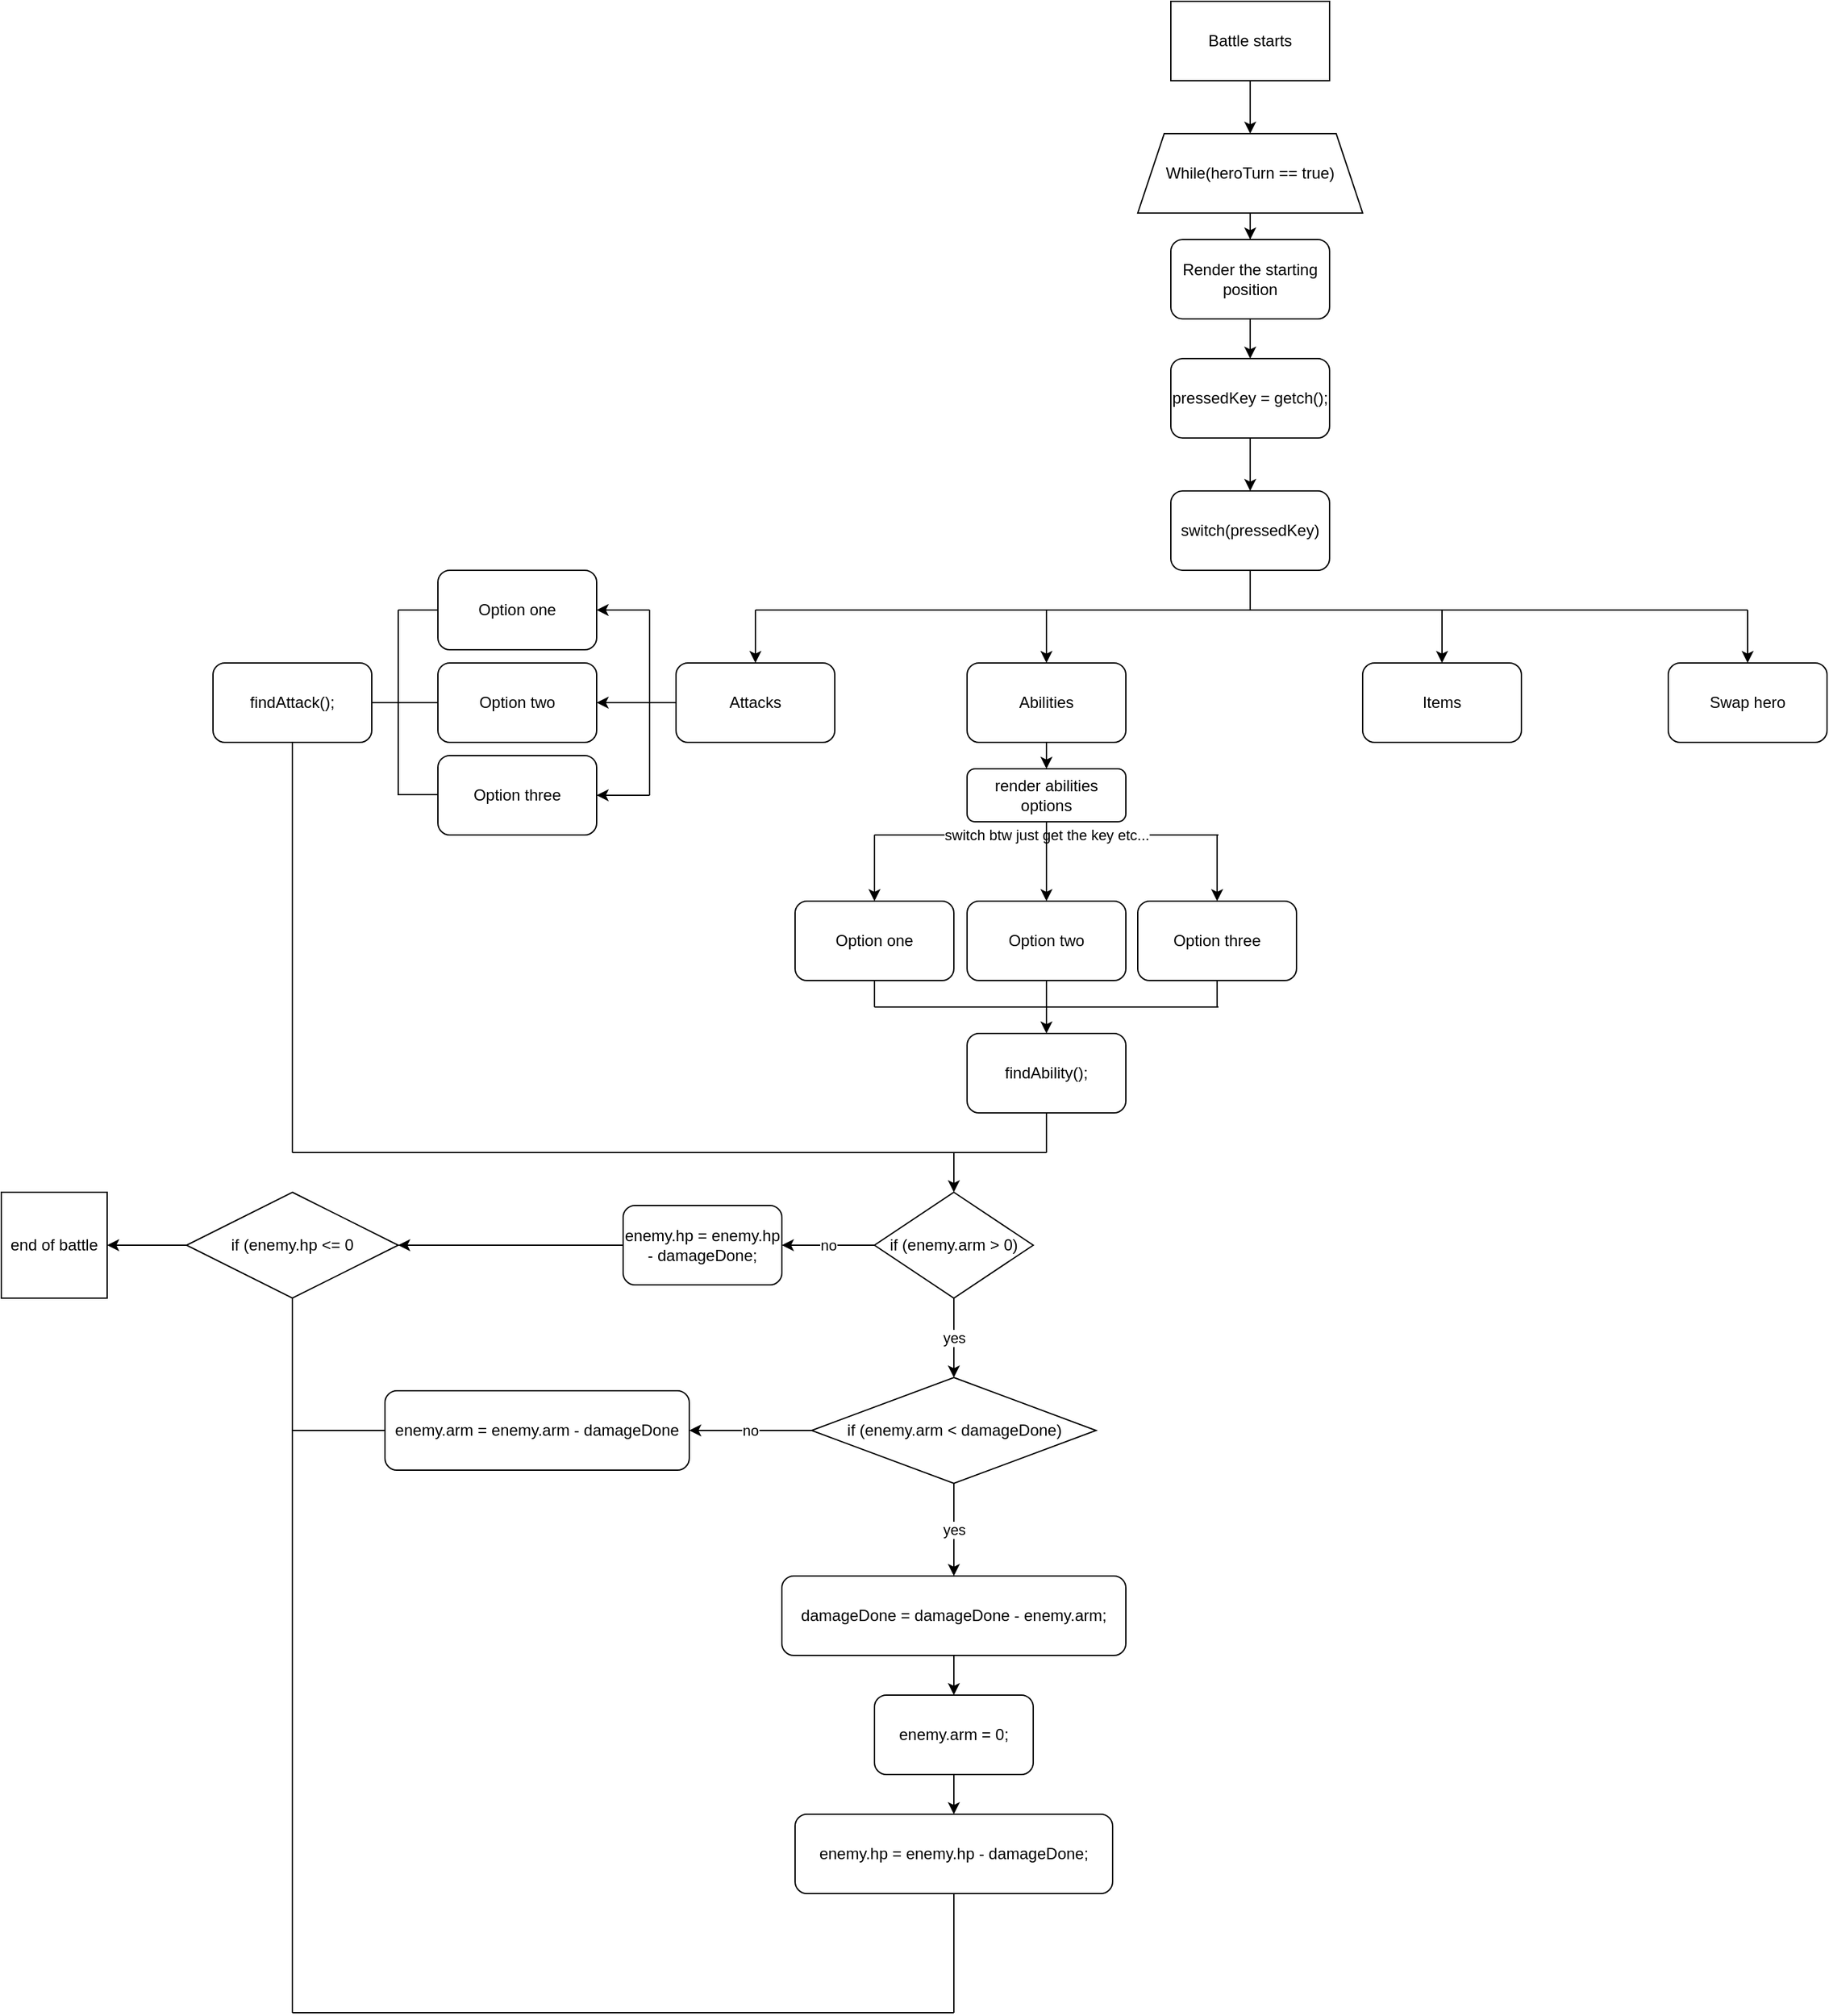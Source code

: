 <mxfile version="21.3.7" type="github">
  <diagram name="Stránka-1" id="LjdzmIXZPdjBEPaZL0FA">
    <mxGraphModel dx="2220" dy="766" grid="1" gridSize="10" guides="1" tooltips="1" connect="1" arrows="1" fold="1" page="1" pageScale="1" pageWidth="827" pageHeight="1169" math="0" shadow="0">
      <root>
        <mxCell id="0" />
        <mxCell id="1" parent="0" />
        <mxCell id="qTOq2X53uiqUG8-CeUMc-4" value="" style="edgeStyle=orthogonalEdgeStyle;rounded=0;orthogonalLoop=1;jettySize=auto;html=1;" edge="1" parent="1" source="qTOq2X53uiqUG8-CeUMc-1" target="qTOq2X53uiqUG8-CeUMc-3">
          <mxGeometry relative="1" as="geometry" />
        </mxCell>
        <mxCell id="qTOq2X53uiqUG8-CeUMc-1" value="Battle starts" style="rounded=0;whiteSpace=wrap;html=1;" vertex="1" parent="1">
          <mxGeometry x="354" y="20" width="120" height="60" as="geometry" />
        </mxCell>
        <mxCell id="qTOq2X53uiqUG8-CeUMc-6" value="" style="edgeStyle=orthogonalEdgeStyle;rounded=0;orthogonalLoop=1;jettySize=auto;html=1;" edge="1" parent="1" source="qTOq2X53uiqUG8-CeUMc-3" target="qTOq2X53uiqUG8-CeUMc-5">
          <mxGeometry relative="1" as="geometry" />
        </mxCell>
        <mxCell id="qTOq2X53uiqUG8-CeUMc-3" value="While(heroTurn == true)" style="shape=trapezoid;perimeter=trapezoidPerimeter;whiteSpace=wrap;html=1;fixedSize=1;" vertex="1" parent="1">
          <mxGeometry x="329" y="120" width="170" height="60" as="geometry" />
        </mxCell>
        <mxCell id="qTOq2X53uiqUG8-CeUMc-8" value="" style="edgeStyle=orthogonalEdgeStyle;rounded=0;orthogonalLoop=1;jettySize=auto;html=1;" edge="1" parent="1" source="qTOq2X53uiqUG8-CeUMc-5" target="qTOq2X53uiqUG8-CeUMc-7">
          <mxGeometry relative="1" as="geometry" />
        </mxCell>
        <mxCell id="qTOq2X53uiqUG8-CeUMc-5" value="Render the starting position" style="rounded=1;whiteSpace=wrap;html=1;" vertex="1" parent="1">
          <mxGeometry x="354" y="200" width="120" height="60" as="geometry" />
        </mxCell>
        <mxCell id="qTOq2X53uiqUG8-CeUMc-10" value="" style="edgeStyle=orthogonalEdgeStyle;rounded=0;orthogonalLoop=1;jettySize=auto;html=1;" edge="1" parent="1" source="qTOq2X53uiqUG8-CeUMc-7" target="qTOq2X53uiqUG8-CeUMc-9">
          <mxGeometry relative="1" as="geometry" />
        </mxCell>
        <mxCell id="qTOq2X53uiqUG8-CeUMc-7" value="pressedKey = getch();" style="rounded=1;whiteSpace=wrap;html=1;" vertex="1" parent="1">
          <mxGeometry x="354" y="290" width="120" height="60" as="geometry" />
        </mxCell>
        <mxCell id="qTOq2X53uiqUG8-CeUMc-9" value="switch(pressedKey)" style="rounded=1;whiteSpace=wrap;html=1;" vertex="1" parent="1">
          <mxGeometry x="354" y="390" width="120" height="60" as="geometry" />
        </mxCell>
        <mxCell id="qTOq2X53uiqUG8-CeUMc-11" value="Attacks" style="rounded=1;whiteSpace=wrap;html=1;" vertex="1" parent="1">
          <mxGeometry x="-20" y="520" width="120" height="60" as="geometry" />
        </mxCell>
        <mxCell id="qTOq2X53uiqUG8-CeUMc-12" value="Abilities" style="rounded=1;whiteSpace=wrap;html=1;" vertex="1" parent="1">
          <mxGeometry x="200" y="520" width="120" height="60" as="geometry" />
        </mxCell>
        <mxCell id="qTOq2X53uiqUG8-CeUMc-13" value="Items" style="rounded=1;whiteSpace=wrap;html=1;" vertex="1" parent="1">
          <mxGeometry x="499" y="520" width="120" height="60" as="geometry" />
        </mxCell>
        <mxCell id="qTOq2X53uiqUG8-CeUMc-14" value="Swap hero" style="rounded=1;whiteSpace=wrap;html=1;" vertex="1" parent="1">
          <mxGeometry x="730" y="520" width="120" height="60" as="geometry" />
        </mxCell>
        <mxCell id="qTOq2X53uiqUG8-CeUMc-15" value="" style="endArrow=none;html=1;rounded=0;" edge="1" parent="1">
          <mxGeometry width="50" height="50" relative="1" as="geometry">
            <mxPoint x="40" y="480" as="sourcePoint" />
            <mxPoint x="790" y="480" as="targetPoint" />
          </mxGeometry>
        </mxCell>
        <mxCell id="qTOq2X53uiqUG8-CeUMc-16" value="" style="endArrow=none;html=1;rounded=0;entryX=0.5;entryY=1;entryDx=0;entryDy=0;" edge="1" parent="1" target="qTOq2X53uiqUG8-CeUMc-9">
          <mxGeometry width="50" height="50" relative="1" as="geometry">
            <mxPoint x="414" y="480" as="sourcePoint" />
            <mxPoint x="440" y="480" as="targetPoint" />
          </mxGeometry>
        </mxCell>
        <mxCell id="qTOq2X53uiqUG8-CeUMc-17" value="" style="endArrow=classic;html=1;rounded=0;entryX=0.5;entryY=0;entryDx=0;entryDy=0;" edge="1" parent="1" target="qTOq2X53uiqUG8-CeUMc-11">
          <mxGeometry width="50" height="50" relative="1" as="geometry">
            <mxPoint x="40" y="480" as="sourcePoint" />
            <mxPoint x="440" y="480" as="targetPoint" />
          </mxGeometry>
        </mxCell>
        <mxCell id="qTOq2X53uiqUG8-CeUMc-18" value="" style="endArrow=classic;html=1;rounded=0;entryX=0.5;entryY=0;entryDx=0;entryDy=0;" edge="1" parent="1" target="qTOq2X53uiqUG8-CeUMc-12">
          <mxGeometry width="50" height="50" relative="1" as="geometry">
            <mxPoint x="260" y="480" as="sourcePoint" />
            <mxPoint x="440" y="480" as="targetPoint" />
          </mxGeometry>
        </mxCell>
        <mxCell id="qTOq2X53uiqUG8-CeUMc-19" value="" style="endArrow=classic;html=1;rounded=0;entryX=0.5;entryY=0;entryDx=0;entryDy=0;" edge="1" parent="1" target="qTOq2X53uiqUG8-CeUMc-13">
          <mxGeometry width="50" height="50" relative="1" as="geometry">
            <mxPoint x="559" y="480" as="sourcePoint" />
            <mxPoint x="440" y="480" as="targetPoint" />
          </mxGeometry>
        </mxCell>
        <mxCell id="qTOq2X53uiqUG8-CeUMc-20" value="" style="endArrow=classic;html=1;rounded=0;entryX=0.5;entryY=0;entryDx=0;entryDy=0;" edge="1" parent="1" target="qTOq2X53uiqUG8-CeUMc-14">
          <mxGeometry width="50" height="50" relative="1" as="geometry">
            <mxPoint x="790" y="480" as="sourcePoint" />
            <mxPoint x="440" y="480" as="targetPoint" />
          </mxGeometry>
        </mxCell>
        <mxCell id="qTOq2X53uiqUG8-CeUMc-21" value="Option one" style="rounded=1;whiteSpace=wrap;html=1;" vertex="1" parent="1">
          <mxGeometry x="-200" y="450" width="120" height="60" as="geometry" />
        </mxCell>
        <mxCell id="qTOq2X53uiqUG8-CeUMc-22" value="Option two" style="rounded=1;whiteSpace=wrap;html=1;" vertex="1" parent="1">
          <mxGeometry x="-200" y="520" width="120" height="60" as="geometry" />
        </mxCell>
        <mxCell id="qTOq2X53uiqUG8-CeUMc-23" value="Option three" style="rounded=1;whiteSpace=wrap;html=1;" vertex="1" parent="1">
          <mxGeometry x="-200" y="590" width="120" height="60" as="geometry" />
        </mxCell>
        <mxCell id="qTOq2X53uiqUG8-CeUMc-24" value="" style="endArrow=none;html=1;rounded=0;" edge="1" parent="1">
          <mxGeometry width="50" height="50" relative="1" as="geometry">
            <mxPoint x="-40" y="480" as="sourcePoint" />
            <mxPoint x="-40" y="620" as="targetPoint" />
          </mxGeometry>
        </mxCell>
        <mxCell id="qTOq2X53uiqUG8-CeUMc-25" value="" style="endArrow=none;html=1;rounded=0;entryX=0;entryY=0.5;entryDx=0;entryDy=0;" edge="1" parent="1" target="qTOq2X53uiqUG8-CeUMc-11">
          <mxGeometry width="50" height="50" relative="1" as="geometry">
            <mxPoint x="-40" y="550" as="sourcePoint" />
            <mxPoint x="440" y="480" as="targetPoint" />
          </mxGeometry>
        </mxCell>
        <mxCell id="qTOq2X53uiqUG8-CeUMc-26" value="Option one" style="rounded=1;whiteSpace=wrap;html=1;" vertex="1" parent="1">
          <mxGeometry x="70" y="700" width="120" height="60" as="geometry" />
        </mxCell>
        <mxCell id="qTOq2X53uiqUG8-CeUMc-27" value="Option two" style="rounded=1;whiteSpace=wrap;html=1;" vertex="1" parent="1">
          <mxGeometry x="200" y="700" width="120" height="60" as="geometry" />
        </mxCell>
        <mxCell id="qTOq2X53uiqUG8-CeUMc-28" value="Option three" style="rounded=1;whiteSpace=wrap;html=1;" vertex="1" parent="1">
          <mxGeometry x="329" y="700" width="120" height="60" as="geometry" />
        </mxCell>
        <mxCell id="qTOq2X53uiqUG8-CeUMc-29" value="" style="endArrow=none;html=1;rounded=0;" edge="1" parent="1">
          <mxGeometry width="50" height="50" relative="1" as="geometry">
            <mxPoint x="130" y="650" as="sourcePoint" />
            <mxPoint x="390" y="650" as="targetPoint" />
            <Array as="points">
              <mxPoint x="260" y="650" />
            </Array>
          </mxGeometry>
        </mxCell>
        <mxCell id="qTOq2X53uiqUG8-CeUMc-87" value="switch btw just get the key etc..." style="edgeLabel;html=1;align=center;verticalAlign=middle;resizable=0;points=[];" vertex="1" connectable="0" parent="qTOq2X53uiqUG8-CeUMc-29">
          <mxGeometry x="-0.685" y="-4" relative="1" as="geometry">
            <mxPoint x="89" y="-4" as="offset" />
          </mxGeometry>
        </mxCell>
        <mxCell id="qTOq2X53uiqUG8-CeUMc-30" value="" style="endArrow=classic;html=1;rounded=0;entryX=0.5;entryY=0;entryDx=0;entryDy=0;" edge="1" parent="1" target="qTOq2X53uiqUG8-CeUMc-28">
          <mxGeometry width="50" height="50" relative="1" as="geometry">
            <mxPoint x="389" y="650" as="sourcePoint" />
            <mxPoint x="200" y="610" as="targetPoint" />
          </mxGeometry>
        </mxCell>
        <mxCell id="qTOq2X53uiqUG8-CeUMc-31" value="" style="endArrow=classic;html=1;rounded=0;entryX=0.5;entryY=0;entryDx=0;entryDy=0;" edge="1" parent="1" target="qTOq2X53uiqUG8-CeUMc-27">
          <mxGeometry width="50" height="50" relative="1" as="geometry">
            <mxPoint x="260" y="650" as="sourcePoint" />
            <mxPoint x="200" y="610" as="targetPoint" />
          </mxGeometry>
        </mxCell>
        <mxCell id="qTOq2X53uiqUG8-CeUMc-32" value="" style="endArrow=classic;html=1;rounded=0;entryX=0.5;entryY=0;entryDx=0;entryDy=0;" edge="1" parent="1" target="qTOq2X53uiqUG8-CeUMc-26">
          <mxGeometry width="50" height="50" relative="1" as="geometry">
            <mxPoint x="130" y="650" as="sourcePoint" />
            <mxPoint x="200" y="610" as="targetPoint" />
          </mxGeometry>
        </mxCell>
        <mxCell id="qTOq2X53uiqUG8-CeUMc-33" value="" style="endArrow=classic;html=1;rounded=0;entryX=1;entryY=0.5;entryDx=0;entryDy=0;" edge="1" parent="1" target="qTOq2X53uiqUG8-CeUMc-23">
          <mxGeometry width="50" height="50" relative="1" as="geometry">
            <mxPoint x="-40" y="620" as="sourcePoint" />
            <mxPoint x="200" y="610" as="targetPoint" />
          </mxGeometry>
        </mxCell>
        <mxCell id="qTOq2X53uiqUG8-CeUMc-34" value="" style="endArrow=classic;html=1;rounded=0;entryX=1;entryY=0.5;entryDx=0;entryDy=0;" edge="1" parent="1" target="qTOq2X53uiqUG8-CeUMc-21">
          <mxGeometry width="50" height="50" relative="1" as="geometry">
            <mxPoint x="-40" y="480" as="sourcePoint" />
            <mxPoint x="200" y="610" as="targetPoint" />
          </mxGeometry>
        </mxCell>
        <mxCell id="qTOq2X53uiqUG8-CeUMc-35" value="" style="endArrow=classic;html=1;rounded=0;entryX=1;entryY=0.5;entryDx=0;entryDy=0;" edge="1" parent="1" target="qTOq2X53uiqUG8-CeUMc-22">
          <mxGeometry width="50" height="50" relative="1" as="geometry">
            <mxPoint x="-30" y="550" as="sourcePoint" />
            <mxPoint x="200" y="610" as="targetPoint" />
          </mxGeometry>
        </mxCell>
        <mxCell id="qTOq2X53uiqUG8-CeUMc-37" value="findAttack();" style="rounded=1;whiteSpace=wrap;html=1;" vertex="1" parent="1">
          <mxGeometry x="-370" y="520" width="120" height="60" as="geometry" />
        </mxCell>
        <mxCell id="qTOq2X53uiqUG8-CeUMc-38" value="" style="endArrow=none;html=1;rounded=0;" edge="1" parent="1">
          <mxGeometry width="50" height="50" relative="1" as="geometry">
            <mxPoint x="-230" y="480" as="sourcePoint" />
            <mxPoint x="-230" y="620" as="targetPoint" />
          </mxGeometry>
        </mxCell>
        <mxCell id="qTOq2X53uiqUG8-CeUMc-40" value="" style="endArrow=none;html=1;rounded=0;entryX=0;entryY=0.5;entryDx=0;entryDy=0;" edge="1" parent="1" target="qTOq2X53uiqUG8-CeUMc-21">
          <mxGeometry width="50" height="50" relative="1" as="geometry">
            <mxPoint x="-230" y="480" as="sourcePoint" />
            <mxPoint x="-30" y="590" as="targetPoint" />
          </mxGeometry>
        </mxCell>
        <mxCell id="qTOq2X53uiqUG8-CeUMc-41" value="" style="endArrow=none;html=1;rounded=0;entryX=0;entryY=0.5;entryDx=0;entryDy=0;" edge="1" parent="1">
          <mxGeometry width="50" height="50" relative="1" as="geometry">
            <mxPoint x="-230" y="619.5" as="sourcePoint" />
            <mxPoint x="-200" y="619.5" as="targetPoint" />
            <Array as="points">
              <mxPoint x="-220" y="619.5" />
            </Array>
          </mxGeometry>
        </mxCell>
        <mxCell id="qTOq2X53uiqUG8-CeUMc-42" value="" style="endArrow=none;html=1;rounded=0;entryX=0;entryY=0.5;entryDx=0;entryDy=0;" edge="1" parent="1" target="qTOq2X53uiqUG8-CeUMc-22">
          <mxGeometry width="50" height="50" relative="1" as="geometry">
            <mxPoint x="-230" y="550" as="sourcePoint" />
            <mxPoint x="-30" y="590" as="targetPoint" />
          </mxGeometry>
        </mxCell>
        <mxCell id="qTOq2X53uiqUG8-CeUMc-44" value="" style="endArrow=none;html=1;rounded=0;exitX=1;exitY=0.5;exitDx=0;exitDy=0;" edge="1" parent="1" source="qTOq2X53uiqUG8-CeUMc-37">
          <mxGeometry width="50" height="50" relative="1" as="geometry">
            <mxPoint x="-80" y="640" as="sourcePoint" />
            <mxPoint x="-230" y="550" as="targetPoint" />
          </mxGeometry>
        </mxCell>
        <mxCell id="qTOq2X53uiqUG8-CeUMc-45" value="enemy.hp = enemy.hp - damageDone;" style="rounded=1;whiteSpace=wrap;html=1;" vertex="1" parent="1">
          <mxGeometry x="-60" y="930" width="120" height="60" as="geometry" />
        </mxCell>
        <mxCell id="qTOq2X53uiqUG8-CeUMc-48" value="yes" style="edgeStyle=orthogonalEdgeStyle;rounded=0;orthogonalLoop=1;jettySize=auto;html=1;entryX=0.5;entryY=0;entryDx=0;entryDy=0;" edge="1" parent="1" source="qTOq2X53uiqUG8-CeUMc-46" target="qTOq2X53uiqUG8-CeUMc-50">
          <mxGeometry relative="1" as="geometry">
            <mxPoint x="190" y="1050" as="targetPoint" />
          </mxGeometry>
        </mxCell>
        <mxCell id="qTOq2X53uiqUG8-CeUMc-49" value="no" style="edgeStyle=orthogonalEdgeStyle;rounded=0;orthogonalLoop=1;jettySize=auto;html=1;" edge="1" parent="1" source="qTOq2X53uiqUG8-CeUMc-46" target="qTOq2X53uiqUG8-CeUMc-45">
          <mxGeometry relative="1" as="geometry" />
        </mxCell>
        <mxCell id="qTOq2X53uiqUG8-CeUMc-46" value="if (enemy.arm &amp;gt; 0)" style="rhombus;whiteSpace=wrap;html=1;" vertex="1" parent="1">
          <mxGeometry x="130" y="920" width="120" height="80" as="geometry" />
        </mxCell>
        <mxCell id="qTOq2X53uiqUG8-CeUMc-54" value="no" style="edgeStyle=orthogonalEdgeStyle;rounded=0;orthogonalLoop=1;jettySize=auto;html=1;" edge="1" parent="1" source="qTOq2X53uiqUG8-CeUMc-50" target="qTOq2X53uiqUG8-CeUMc-52">
          <mxGeometry relative="1" as="geometry" />
        </mxCell>
        <mxCell id="qTOq2X53uiqUG8-CeUMc-55" value="yes" style="edgeStyle=orthogonalEdgeStyle;rounded=0;orthogonalLoop=1;jettySize=auto;html=1;" edge="1" parent="1" source="qTOq2X53uiqUG8-CeUMc-50" target="qTOq2X53uiqUG8-CeUMc-53">
          <mxGeometry relative="1" as="geometry" />
        </mxCell>
        <mxCell id="qTOq2X53uiqUG8-CeUMc-50" value="if (enemy.arm &amp;lt; damageDone)" style="rhombus;whiteSpace=wrap;html=1;" vertex="1" parent="1">
          <mxGeometry x="82.5" y="1060" width="215" height="80" as="geometry" />
        </mxCell>
        <mxCell id="qTOq2X53uiqUG8-CeUMc-52" value="enemy.arm = enemy.arm - damageDone" style="rounded=1;whiteSpace=wrap;html=1;" vertex="1" parent="1">
          <mxGeometry x="-240" y="1070" width="230" height="60" as="geometry" />
        </mxCell>
        <mxCell id="qTOq2X53uiqUG8-CeUMc-58" value="" style="edgeStyle=orthogonalEdgeStyle;rounded=0;orthogonalLoop=1;jettySize=auto;html=1;" edge="1" parent="1" source="qTOq2X53uiqUG8-CeUMc-53" target="qTOq2X53uiqUG8-CeUMc-57">
          <mxGeometry relative="1" as="geometry" />
        </mxCell>
        <mxCell id="qTOq2X53uiqUG8-CeUMc-53" value="damageDone = damageDone - enemy.arm;" style="rounded=1;whiteSpace=wrap;html=1;" vertex="1" parent="1">
          <mxGeometry x="60" y="1210" width="260" height="60" as="geometry" />
        </mxCell>
        <mxCell id="qTOq2X53uiqUG8-CeUMc-60" value="" style="edgeStyle=orthogonalEdgeStyle;rounded=0;orthogonalLoop=1;jettySize=auto;html=1;" edge="1" parent="1" source="qTOq2X53uiqUG8-CeUMc-57" target="qTOq2X53uiqUG8-CeUMc-59">
          <mxGeometry relative="1" as="geometry" />
        </mxCell>
        <mxCell id="qTOq2X53uiqUG8-CeUMc-57" value="enemy.arm = 0;" style="rounded=1;whiteSpace=wrap;html=1;" vertex="1" parent="1">
          <mxGeometry x="130" y="1300" width="120" height="60" as="geometry" />
        </mxCell>
        <mxCell id="qTOq2X53uiqUG8-CeUMc-59" value="enemy.hp = enemy.hp - damageDone;" style="rounded=1;whiteSpace=wrap;html=1;" vertex="1" parent="1">
          <mxGeometry x="70" y="1390" width="240" height="60" as="geometry" />
        </mxCell>
        <mxCell id="qTOq2X53uiqUG8-CeUMc-62" value="" style="endArrow=none;html=1;rounded=0;" edge="1" parent="1">
          <mxGeometry width="50" height="50" relative="1" as="geometry">
            <mxPoint x="-310" y="1540" as="sourcePoint" />
            <mxPoint x="190" y="1540" as="targetPoint" />
          </mxGeometry>
        </mxCell>
        <mxCell id="qTOq2X53uiqUG8-CeUMc-63" value="" style="endArrow=none;html=1;rounded=0;exitX=0.5;exitY=1;exitDx=0;exitDy=0;" edge="1" parent="1" source="qTOq2X53uiqUG8-CeUMc-59">
          <mxGeometry width="50" height="50" relative="1" as="geometry">
            <mxPoint x="160" y="1330" as="sourcePoint" />
            <mxPoint x="190" y="1540" as="targetPoint" />
          </mxGeometry>
        </mxCell>
        <mxCell id="qTOq2X53uiqUG8-CeUMc-65" value="" style="endArrow=none;html=1;rounded=0;entryX=0;entryY=0.5;entryDx=0;entryDy=0;" edge="1" parent="1" target="qTOq2X53uiqUG8-CeUMc-52">
          <mxGeometry width="50" height="50" relative="1" as="geometry">
            <mxPoint x="-310" y="1100" as="sourcePoint" />
            <mxPoint x="210" y="1260" as="targetPoint" />
          </mxGeometry>
        </mxCell>
        <mxCell id="qTOq2X53uiqUG8-CeUMc-66" value="" style="endArrow=none;html=1;rounded=0;" edge="1" parent="1">
          <mxGeometry width="50" height="50" relative="1" as="geometry">
            <mxPoint x="130" y="780" as="sourcePoint" />
            <mxPoint x="390" y="780" as="targetPoint" />
          </mxGeometry>
        </mxCell>
        <mxCell id="qTOq2X53uiqUG8-CeUMc-68" value="" style="endArrow=none;html=1;rounded=0;entryX=0.5;entryY=1;entryDx=0;entryDy=0;" edge="1" parent="1" target="qTOq2X53uiqUG8-CeUMc-26">
          <mxGeometry width="50" height="50" relative="1" as="geometry">
            <mxPoint x="130" y="780" as="sourcePoint" />
            <mxPoint x="370" y="860" as="targetPoint" />
          </mxGeometry>
        </mxCell>
        <mxCell id="qTOq2X53uiqUG8-CeUMc-69" value="" style="endArrow=none;html=1;rounded=0;entryX=0.5;entryY=1;entryDx=0;entryDy=0;" edge="1" parent="1" target="qTOq2X53uiqUG8-CeUMc-27">
          <mxGeometry width="50" height="50" relative="1" as="geometry">
            <mxPoint x="260" y="780" as="sourcePoint" />
            <mxPoint x="370" y="860" as="targetPoint" />
          </mxGeometry>
        </mxCell>
        <mxCell id="qTOq2X53uiqUG8-CeUMc-73" value="" style="endArrow=none;html=1;rounded=0;entryX=0.5;entryY=1;entryDx=0;entryDy=0;" edge="1" parent="1" target="qTOq2X53uiqUG8-CeUMc-28">
          <mxGeometry width="50" height="50" relative="1" as="geometry">
            <mxPoint x="389" y="780" as="sourcePoint" />
            <mxPoint x="370" y="860" as="targetPoint" />
          </mxGeometry>
        </mxCell>
        <mxCell id="qTOq2X53uiqUG8-CeUMc-74" value="findAbility();" style="rounded=1;whiteSpace=wrap;html=1;" vertex="1" parent="1">
          <mxGeometry x="200" y="800" width="120" height="60" as="geometry" />
        </mxCell>
        <mxCell id="qTOq2X53uiqUG8-CeUMc-78" value="" style="endArrow=none;html=1;rounded=0;" edge="1" parent="1">
          <mxGeometry width="50" height="50" relative="1" as="geometry">
            <mxPoint x="-310" y="890" as="sourcePoint" />
            <mxPoint x="260" y="890" as="targetPoint" />
          </mxGeometry>
        </mxCell>
        <mxCell id="qTOq2X53uiqUG8-CeUMc-79" value="" style="endArrow=classic;html=1;rounded=0;entryX=0.5;entryY=0;entryDx=0;entryDy=0;" edge="1" parent="1" target="qTOq2X53uiqUG8-CeUMc-46">
          <mxGeometry width="50" height="50" relative="1" as="geometry">
            <mxPoint x="190" y="890" as="sourcePoint" />
            <mxPoint x="-280" y="1020" as="targetPoint" />
          </mxGeometry>
        </mxCell>
        <mxCell id="qTOq2X53uiqUG8-CeUMc-80" value="" style="endArrow=none;html=1;rounded=0;entryX=0.5;entryY=1;entryDx=0;entryDy=0;" edge="1" parent="1" target="qTOq2X53uiqUG8-CeUMc-37">
          <mxGeometry width="50" height="50" relative="1" as="geometry">
            <mxPoint x="-310" y="890" as="sourcePoint" />
            <mxPoint x="-80" y="870" as="targetPoint" />
          </mxGeometry>
        </mxCell>
        <mxCell id="qTOq2X53uiqUG8-CeUMc-81" value="" style="endArrow=none;html=1;rounded=0;entryX=0.5;entryY=1;entryDx=0;entryDy=0;" edge="1" parent="1" target="qTOq2X53uiqUG8-CeUMc-74">
          <mxGeometry width="50" height="50" relative="1" as="geometry">
            <mxPoint x="260" y="890" as="sourcePoint" />
            <mxPoint x="-80" y="870" as="targetPoint" />
          </mxGeometry>
        </mxCell>
        <mxCell id="qTOq2X53uiqUG8-CeUMc-82" value="" style="endArrow=classic;html=1;rounded=0;entryX=0.5;entryY=0;entryDx=0;entryDy=0;exitX=0.5;exitY=1;exitDx=0;exitDy=0;" edge="1" parent="1" source="qTOq2X53uiqUG8-CeUMc-27" target="qTOq2X53uiqUG8-CeUMc-74">
          <mxGeometry width="50" height="50" relative="1" as="geometry">
            <mxPoint x="-180" y="860" as="sourcePoint" />
            <mxPoint x="-130" y="810" as="targetPoint" />
          </mxGeometry>
        </mxCell>
        <mxCell id="qTOq2X53uiqUG8-CeUMc-83" value="render abilities options" style="rounded=1;whiteSpace=wrap;html=1;" vertex="1" parent="1">
          <mxGeometry x="200" y="600" width="120" height="40" as="geometry" />
        </mxCell>
        <mxCell id="qTOq2X53uiqUG8-CeUMc-84" value="" style="endArrow=classic;html=1;rounded=0;entryX=0.5;entryY=0;entryDx=0;entryDy=0;exitX=0.5;exitY=1;exitDx=0;exitDy=0;" edge="1" parent="1" source="qTOq2X53uiqUG8-CeUMc-12" target="qTOq2X53uiqUG8-CeUMc-83">
          <mxGeometry width="50" height="50" relative="1" as="geometry">
            <mxPoint x="240" y="810" as="sourcePoint" />
            <mxPoint x="290" y="760" as="targetPoint" />
          </mxGeometry>
        </mxCell>
        <mxCell id="qTOq2X53uiqUG8-CeUMc-85" value="" style="endArrow=none;html=1;rounded=0;entryX=0.5;entryY=1;entryDx=0;entryDy=0;" edge="1" parent="1" target="qTOq2X53uiqUG8-CeUMc-83">
          <mxGeometry width="50" height="50" relative="1" as="geometry">
            <mxPoint x="260" y="650" as="sourcePoint" />
            <mxPoint x="290" y="760" as="targetPoint" />
          </mxGeometry>
        </mxCell>
        <mxCell id="qTOq2X53uiqUG8-CeUMc-93" value="" style="edgeStyle=orthogonalEdgeStyle;rounded=0;orthogonalLoop=1;jettySize=auto;html=1;" edge="1" parent="1" source="qTOq2X53uiqUG8-CeUMc-88" target="qTOq2X53uiqUG8-CeUMc-92">
          <mxGeometry relative="1" as="geometry" />
        </mxCell>
        <mxCell id="qTOq2X53uiqUG8-CeUMc-88" value="if (enemy.hp &amp;lt;= 0" style="rhombus;whiteSpace=wrap;html=1;" vertex="1" parent="1">
          <mxGeometry x="-390" y="920" width="160" height="80" as="geometry" />
        </mxCell>
        <mxCell id="qTOq2X53uiqUG8-CeUMc-89" value="" style="endArrow=none;html=1;rounded=0;exitX=1;exitY=0.5;exitDx=0;exitDy=0;entryX=0;entryY=0.5;entryDx=0;entryDy=0;startArrow=classic;startFill=1;" edge="1" parent="1" source="qTOq2X53uiqUG8-CeUMc-88" target="qTOq2X53uiqUG8-CeUMc-45">
          <mxGeometry width="50" height="50" relative="1" as="geometry">
            <mxPoint x="160" y="1170" as="sourcePoint" />
            <mxPoint x="210" y="1120" as="targetPoint" />
          </mxGeometry>
        </mxCell>
        <mxCell id="qTOq2X53uiqUG8-CeUMc-90" value="" style="endArrow=none;html=1;rounded=0;entryX=0.5;entryY=1;entryDx=0;entryDy=0;" edge="1" parent="1" target="qTOq2X53uiqUG8-CeUMc-88">
          <mxGeometry width="50" height="50" relative="1" as="geometry">
            <mxPoint x="-310" y="1540" as="sourcePoint" />
            <mxPoint x="210" y="1120" as="targetPoint" />
          </mxGeometry>
        </mxCell>
        <mxCell id="qTOq2X53uiqUG8-CeUMc-92" value="end of battle" style="whiteSpace=wrap;html=1;aspect=fixed;" vertex="1" parent="1">
          <mxGeometry x="-530" y="920" width="80" height="80" as="geometry" />
        </mxCell>
      </root>
    </mxGraphModel>
  </diagram>
</mxfile>
